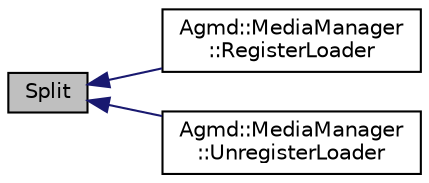 digraph "Split"
{
  edge [fontname="Helvetica",fontsize="10",labelfontname="Helvetica",labelfontsize="10"];
  node [fontname="Helvetica",fontsize="10",shape=record];
  rankdir="LR";
  Node1 [label="Split",height=0.2,width=0.4,color="black", fillcolor="grey75", style="filled" fontcolor="black"];
  Node1 -> Node2 [dir="back",color="midnightblue",fontsize="10",style="solid"];
  Node2 [label="Agmd::MediaManager\l::RegisterLoader",height=0.2,width=0.4,color="black", fillcolor="white", style="filled",URL="$class_agmd_1_1_media_manager.html#a9ba4f233ac1bef692d0a2673ca4b5ee4"];
  Node1 -> Node3 [dir="back",color="midnightblue",fontsize="10",style="solid"];
  Node3 [label="Agmd::MediaManager\l::UnregisterLoader",height=0.2,width=0.4,color="black", fillcolor="white", style="filled",URL="$class_agmd_1_1_media_manager.html#a9a9c931457fcff02256b43a5ea10bc99"];
}
